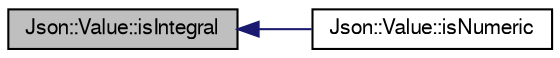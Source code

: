 digraph "Json::Value::isIntegral"
{
  edge [fontname="FreeSans",fontsize="10",labelfontname="FreeSans",labelfontsize="10"];
  node [fontname="FreeSans",fontsize="10",shape=record];
  rankdir="LR";
  Node1 [label="Json::Value::isIntegral",height=0.2,width=0.4,color="black", fillcolor="grey75", style="filled" fontcolor="black"];
  Node1 -> Node2 [dir="back",color="midnightblue",fontsize="10",style="solid",fontname="FreeSans"];
  Node2 [label="Json::Value::isNumeric",height=0.2,width=0.4,color="black", fillcolor="white", style="filled",URL="$class_json_1_1_value.html#a8ce848900e2e8fa23a41fcc2c1409fab"];
}
